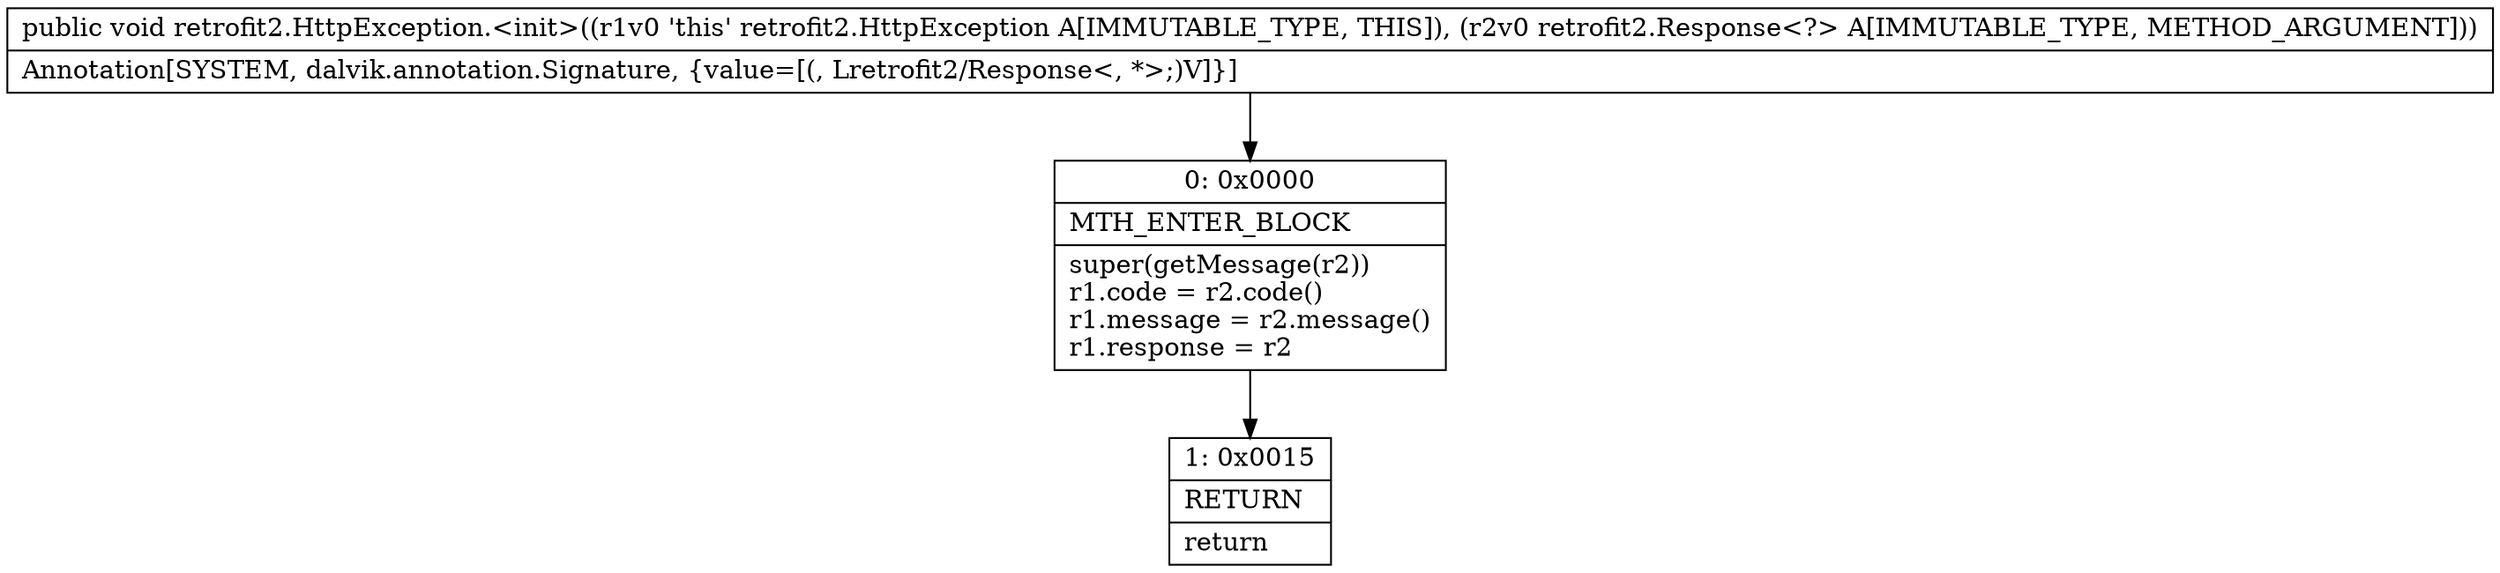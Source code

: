 digraph "CFG forretrofit2.HttpException.\<init\>(Lretrofit2\/Response;)V" {
Node_0 [shape=record,label="{0\:\ 0x0000|MTH_ENTER_BLOCK\l|super(getMessage(r2))\lr1.code = r2.code()\lr1.message = r2.message()\lr1.response = r2\l}"];
Node_1 [shape=record,label="{1\:\ 0x0015|RETURN\l|return\l}"];
MethodNode[shape=record,label="{public void retrofit2.HttpException.\<init\>((r1v0 'this' retrofit2.HttpException A[IMMUTABLE_TYPE, THIS]), (r2v0 retrofit2.Response\<?\> A[IMMUTABLE_TYPE, METHOD_ARGUMENT]))  | Annotation[SYSTEM, dalvik.annotation.Signature, \{value=[(, Lretrofit2\/Response\<, *\>;)V]\}]\l}"];
MethodNode -> Node_0;
Node_0 -> Node_1;
}

